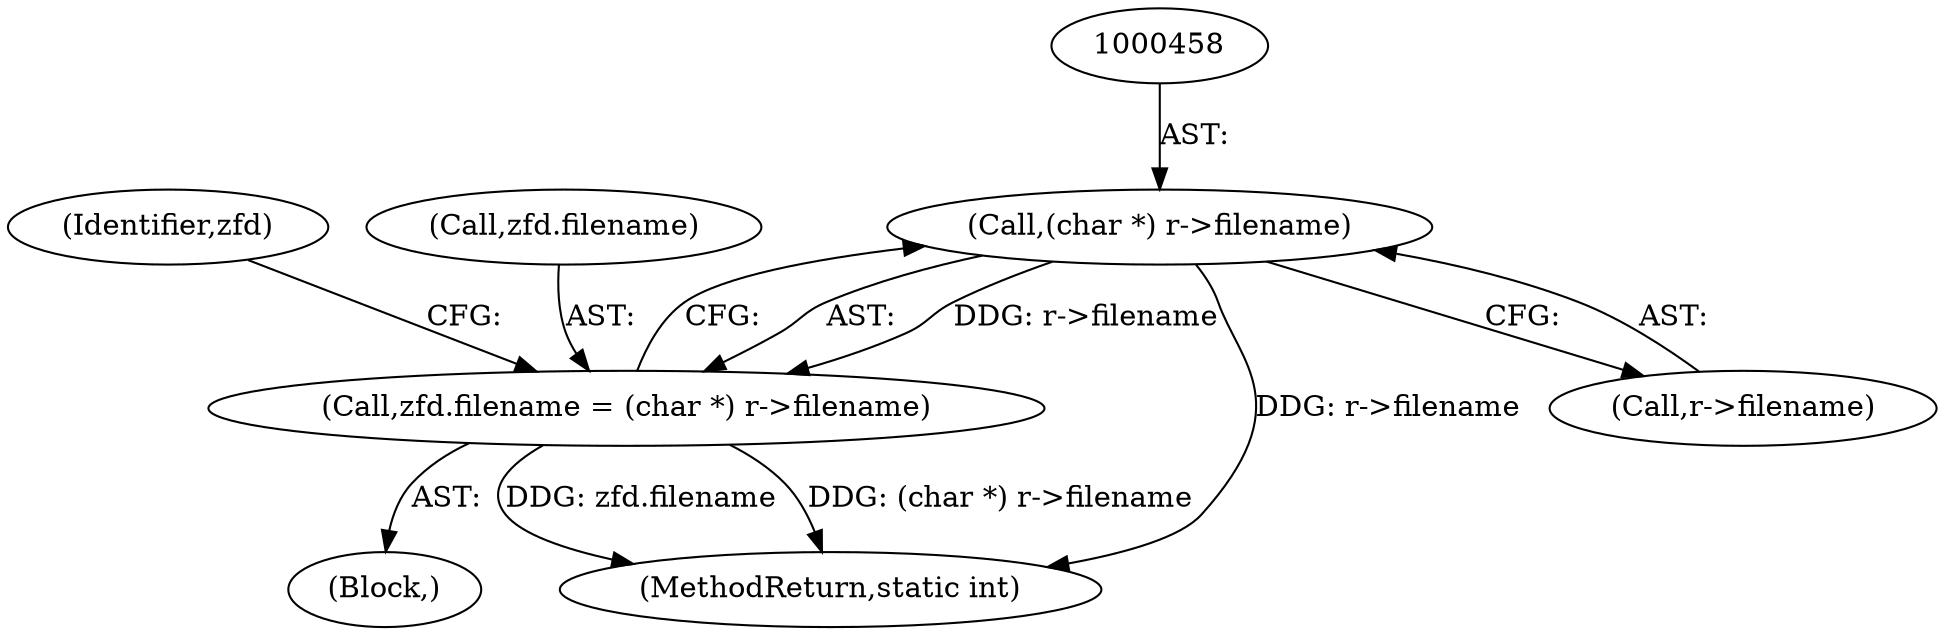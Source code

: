 digraph "0_php_809610f5ea38a83b284e1125d1fff129bdd615e7@pointer" {
"1000457" [label="(Call,(char *) r->filename)"];
"1000453" [label="(Call,zfd.filename = (char *) r->filename)"];
"1000464" [label="(Identifier,zfd)"];
"1000541" [label="(MethodReturn,static int)"];
"1000453" [label="(Call,zfd.filename = (char *) r->filename)"];
"1000446" [label="(Block,)"];
"1000454" [label="(Call,zfd.filename)"];
"1000459" [label="(Call,r->filename)"];
"1000457" [label="(Call,(char *) r->filename)"];
"1000457" -> "1000453"  [label="AST: "];
"1000457" -> "1000459"  [label="CFG: "];
"1000458" -> "1000457"  [label="AST: "];
"1000459" -> "1000457"  [label="AST: "];
"1000453" -> "1000457"  [label="CFG: "];
"1000457" -> "1000541"  [label="DDG: r->filename"];
"1000457" -> "1000453"  [label="DDG: r->filename"];
"1000453" -> "1000446"  [label="AST: "];
"1000454" -> "1000453"  [label="AST: "];
"1000464" -> "1000453"  [label="CFG: "];
"1000453" -> "1000541"  [label="DDG: (char *) r->filename"];
"1000453" -> "1000541"  [label="DDG: zfd.filename"];
}
